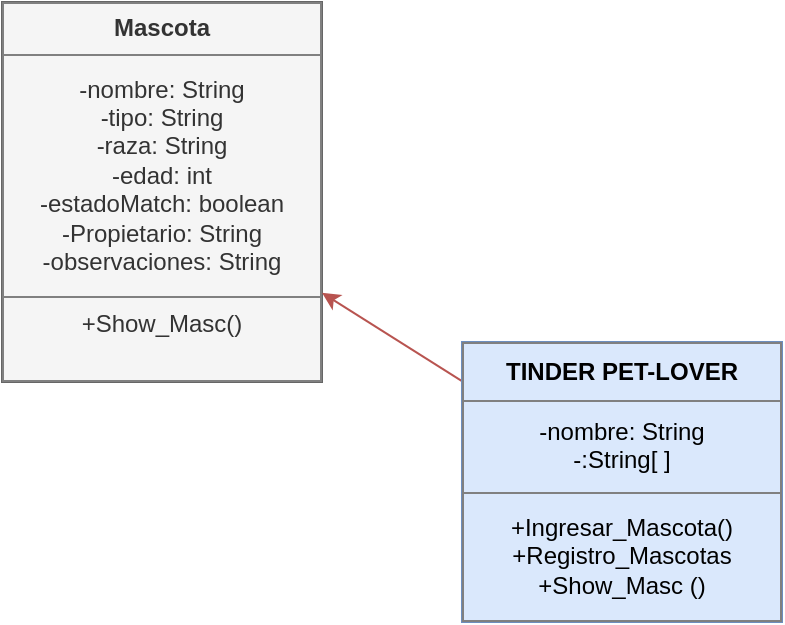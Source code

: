 <mxfile>
    <diagram id="ODGebfk1Sxb7dcSaxrqQ" name="Page-1">
        <mxGraphModel dx="818" dy="578" grid="1" gridSize="10" guides="1" tooltips="1" connect="1" arrows="1" fold="1" page="1" pageScale="1" pageWidth="827" pageHeight="1169" math="0" shadow="0">
            <root>
                <mxCell id="0"/>
                <mxCell id="1" parent="0"/>
                <mxCell id="18" value="&lt;table border=&quot;1&quot; width=&quot;100%&quot; cellpadding=&quot;4&quot; style=&quot;width: 100% ; height: 100% ; border-collapse: collapse&quot;&gt;&lt;tbody&gt;&lt;tr&gt;&lt;th align=&quot;center&quot;&gt;Mascota&lt;br&gt;&lt;/th&gt;&lt;/tr&gt;&lt;tr&gt;&lt;td align=&quot;center&quot;&gt;-nombre: String&lt;br&gt;-tipo: String&lt;br&gt;-raza: String&lt;br&gt;-edad: int&lt;br&gt;-estadoMatch: boolean&lt;br&gt;-Propietario: String&lt;br&gt;-observaciones: String&lt;/td&gt;&lt;/tr&gt;&lt;tr&gt;&lt;td align=&quot;center&quot;&gt;+Show_Masc()&lt;br&gt;&lt;br&gt;&lt;/td&gt;&lt;/tr&gt;&lt;/tbody&gt;&lt;/table&gt;" style="text;html=1;strokeColor=#666666;fillColor=#f5f5f5;overflow=fill;fontColor=#333333;" vertex="1" parent="1">
                    <mxGeometry x="210" y="100" width="160" height="190" as="geometry"/>
                </mxCell>
                <mxCell id="20" value="" style="edgeStyle=none;html=1;fillColor=#e1d5e7;strokeColor=none;rounded=0;" edge="1" parent="1" source="19" target="18">
                    <mxGeometry relative="1" as="geometry"/>
                </mxCell>
                <mxCell id="28" style="edgeStyle=none;rounded=0;html=1;strokeColor=#B85450;" edge="1" parent="1" source="19" target="18">
                    <mxGeometry relative="1" as="geometry"/>
                </mxCell>
                <mxCell id="19" value="&lt;table border=&quot;1&quot; width=&quot;100%&quot; cellpadding=&quot;4&quot; style=&quot;width: 100% ; height: 100% ; border-collapse: collapse&quot;&gt;&lt;tbody&gt;&lt;tr&gt;&lt;th align=&quot;center&quot;&gt;TINDER PET-LOVER&lt;br&gt;&lt;/th&gt;&lt;/tr&gt;&lt;tr&gt;&lt;td align=&quot;center&quot;&gt;-nombre: String&lt;br&gt;-:String[ ]&lt;/td&gt;&lt;/tr&gt;&lt;tr&gt;&lt;td align=&quot;center&quot;&gt;+Ingresar_Mascota()&lt;br&gt;+Registro_Mascotas&lt;br&gt;+Show_Masc ()&lt;br&gt;&lt;/td&gt;&lt;/tr&gt;&lt;/tbody&gt;&lt;/table&gt;" style="text;html=1;overflow=fill;fillColor=#dae8fc;strokeColor=#6c8ebf;" vertex="1" parent="1">
                    <mxGeometry x="440" y="270" width="160" height="140" as="geometry"/>
                </mxCell>
            </root>
        </mxGraphModel>
    </diagram>
</mxfile>